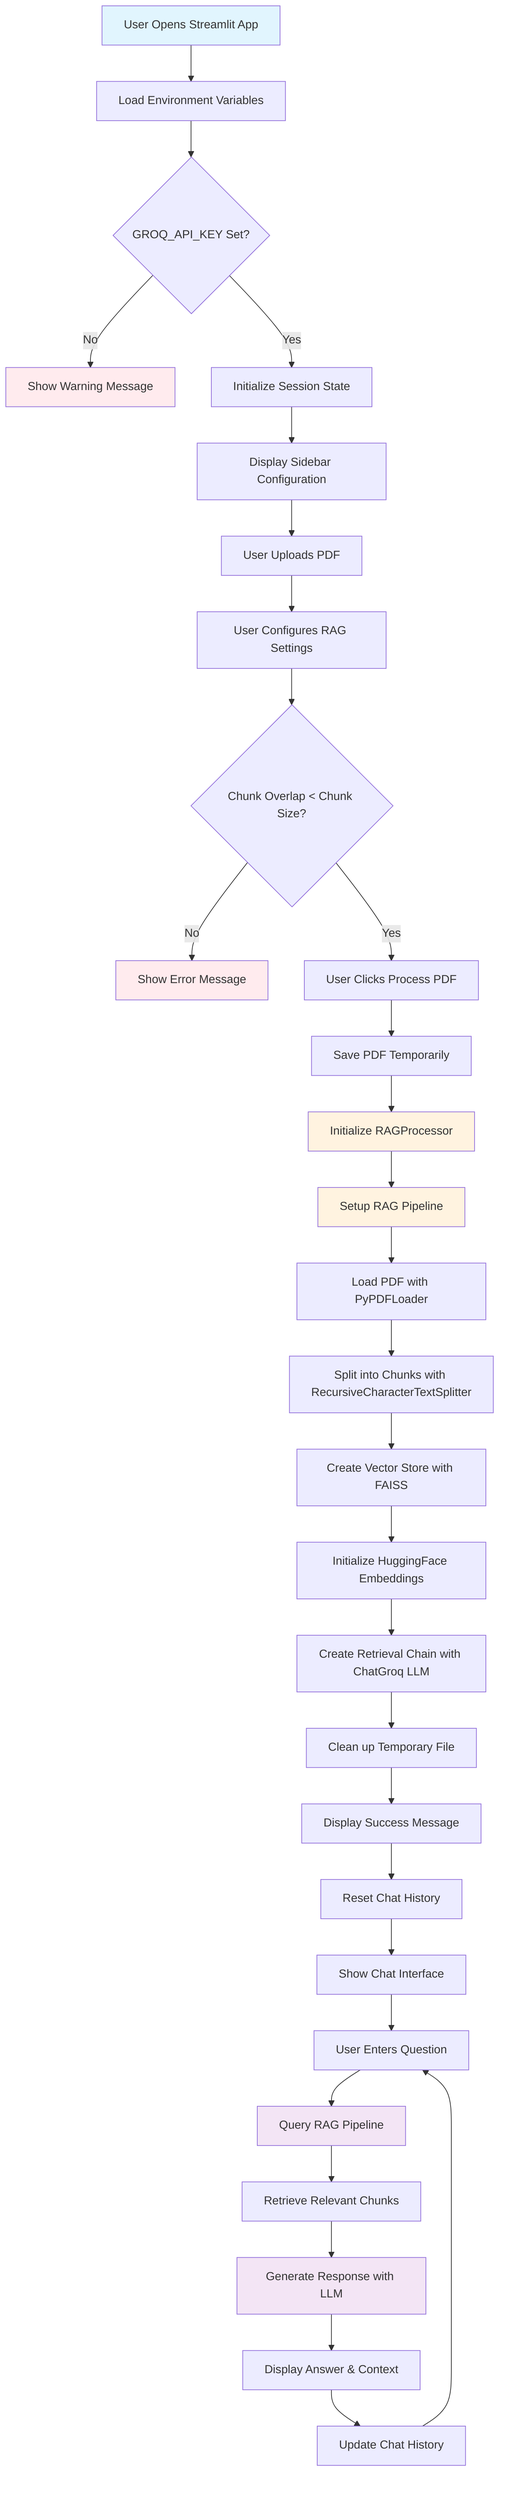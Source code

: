 flowchart TD
      A[User Opens Streamlit App] --> B[Load Environment Variables]
      B --> C{GROQ_API_KEY Set?}
      C -->|No| D[Show Warning Message]
      C -->|Yes| E[Initialize Session State]

      E --> F[Display Sidebar Configuration]
      F --> G[User Uploads PDF]
      G --> H[User Configures RAG Settings]
      H --> I{Chunk Overlap < Chunk Size?}
      I -->|No| J[Show Error Message]
      I -->|Yes| K[User Clicks Process PDF]

      K --> L[Save PDF Temporarily]
      L --> M[Initialize RAGProcessor]
      M --> N[Setup RAG Pipeline]

      N --> O[Load PDF with PyPDFLoader]
      O --> P[Split into Chunks with RecursiveCharacterTextSplitter]
      P --> Q[Create Vector Store with FAISS]
      Q --> R[Initialize HuggingFace Embeddings]
      R --> S[Create Retrieval Chain with ChatGroq LLM]
      S --> T[Clean up Temporary File]

      T --> U[Display Success Message]
      U --> V[Reset Chat History]
      V --> W[Show Chat Interface]

      W --> X[User Enters Question]
      X --> Y[Query RAG Pipeline]
      Y --> Z[Retrieve Relevant Chunks]
      Z --> AA[Generate Response with LLM]
      AA --> BB[Display Answer & Context]
      BB --> CC[Update Chat History]
      CC --> X

      style A fill:#e1f5fe
      style M fill:#fff3e0
      style N fill:#fff3e0
      style Y fill:#f3e5f5
      style AA fill:#f3e5f5
      style D fill:#ffebee
      style J fill:#ffebee